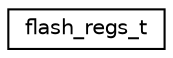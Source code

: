 digraph "Graphical Class Hierarchy"
{
 // LATEX_PDF_SIZE
  edge [fontname="Helvetica",fontsize="10",labelfontname="Helvetica",labelfontsize="10"];
  node [fontname="Helvetica",fontsize="10",shape=record];
  rankdir="LR";
  Node0 [label="flash_regs_t",height=0.2,width=0.4,color="black", fillcolor="white", style="filled",URL="$structflash__regs__t.html",tooltip="FLASH registers."];
}

